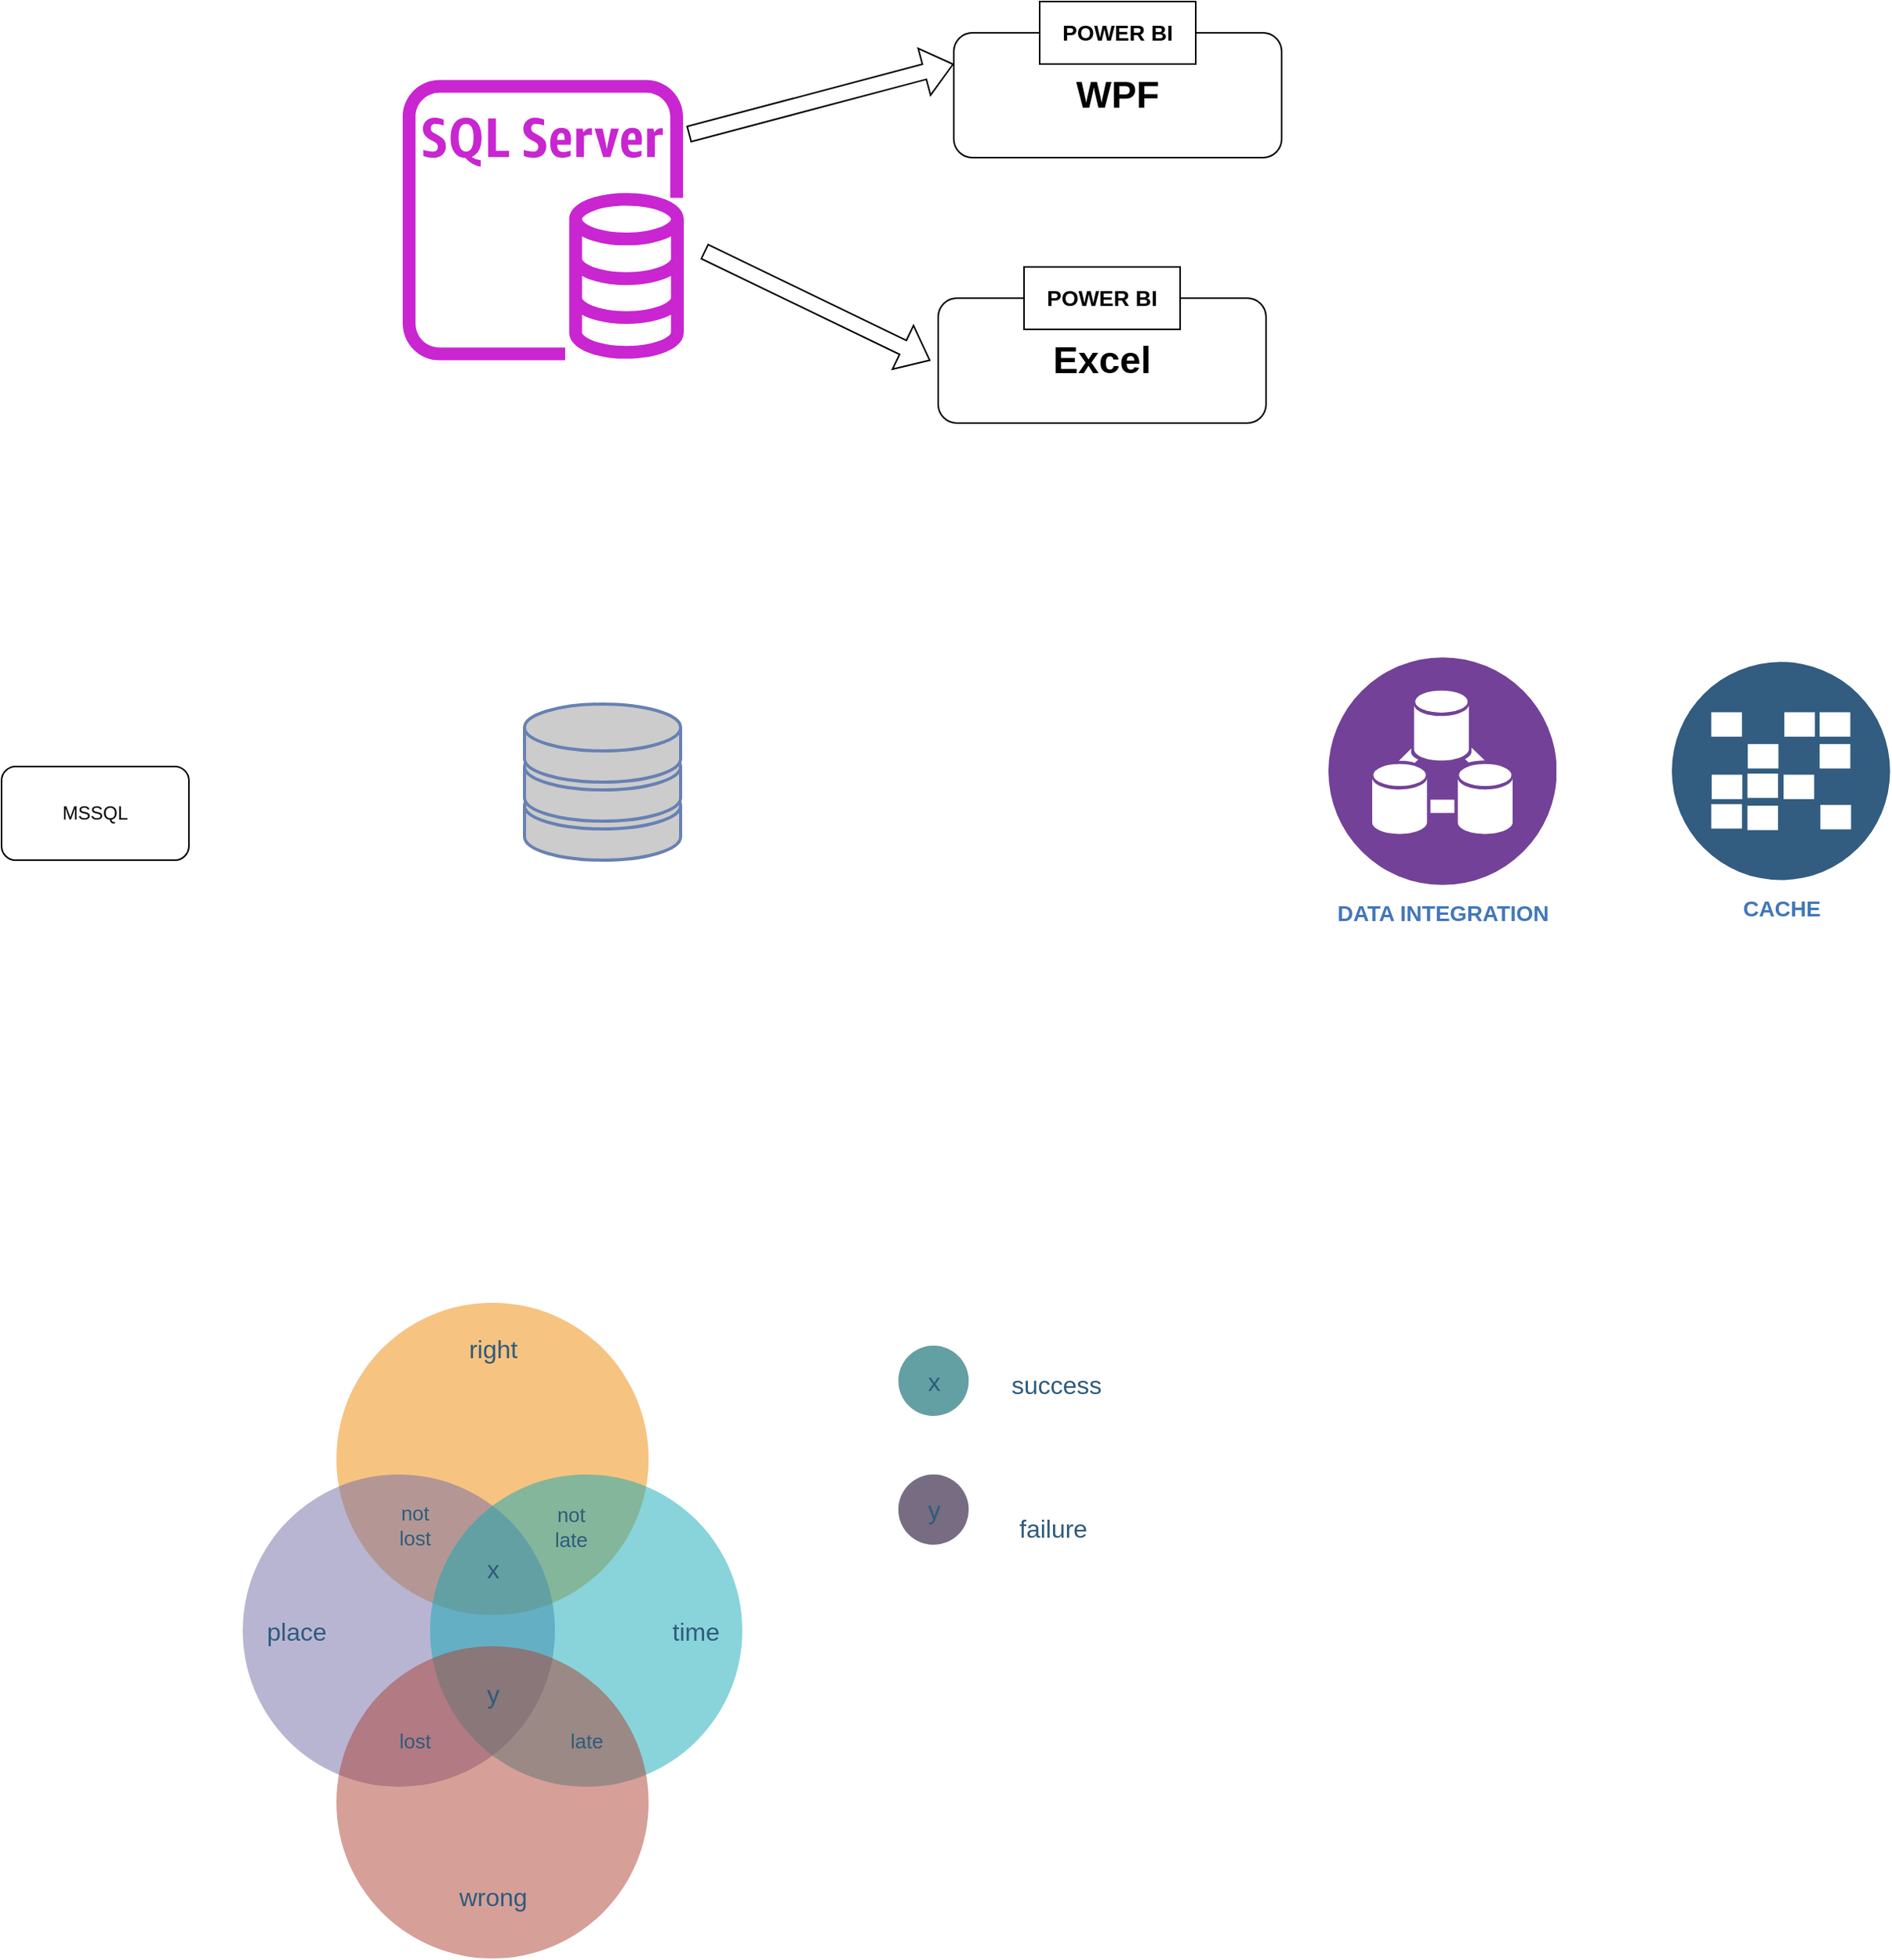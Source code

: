 <mxfile version="22.1.2" type="device">
  <diagram id="3228e29e-7158-1315-38df-8450db1d8a1d" name="Page-1">
    <mxGraphModel dx="2440" dy="1832" grid="1" gridSize="10" guides="1" tooltips="1" connect="1" arrows="1" fold="1" page="1" pageScale="1" pageWidth="1169" pageHeight="827" background="none" math="0" shadow="0">
      <root>
        <mxCell id="0" />
        <mxCell id="1" parent="0" />
        <mxCell id="21635" value="&lt;div style=&quot;text-align: center ; font-size: 16px&quot;&gt;&lt;br&gt;&lt;/div&gt;" style="ellipse;whiteSpace=wrap;html=1;aspect=fixed;rounded=1;shadow=0;glass=0;labelBackgroundColor=none;strokeColor=none;strokeWidth=1;fillColor=#F08705;gradientColor=none;fontFamily=Helvetica;fontSize=16;fontColor=#2F5B7C;align=center;opacity=50;verticalAlign=top;spacing=15;" parent="1" vertex="1">
          <mxGeometry x="724.5" y="231" width="45" height="45" as="geometry" />
        </mxCell>
        <mxCell id="21636" value="" style="ellipse;whiteSpace=wrap;html=1;aspect=fixed;rounded=1;shadow=0;glass=0;labelBackgroundColor=none;strokeColor=none;strokeWidth=1;fillColor=#736CA8;gradientColor=none;fontFamily=Helvetica;fontSize=16;fontColor=#2F5B7C;align=left;opacity=50;spacing=15;" parent="1" vertex="1">
          <mxGeometry x="724.5" y="231" width="45" height="45" as="geometry" />
        </mxCell>
        <mxCell id="21637" value="&lt;div style=&quot;text-align: center; font-size: 16px;&quot;&gt;&lt;span style=&quot;font-size: 16px;&quot;&gt;right&lt;/span&gt;&lt;/div&gt;" style="ellipse;whiteSpace=wrap;html=1;aspect=fixed;rounded=1;shadow=0;glass=0;labelBackgroundColor=none;strokeColor=none;strokeWidth=1;fillColor=#F08705;gradientColor=none;fontFamily=Helvetica;fontSize=16;fontColor=#2F5B7C;align=center;opacity=50;verticalAlign=top;spacing=15;" parent="1" vertex="1">
          <mxGeometry x="364.5" y="203.5" width="200" height="200" as="geometry" />
        </mxCell>
        <mxCell id="21638" value="place" style="ellipse;whiteSpace=wrap;html=1;aspect=fixed;rounded=1;shadow=0;glass=0;labelBackgroundColor=none;strokeColor=none;strokeWidth=1;fillColor=#736CA8;gradientColor=none;fontFamily=Helvetica;fontSize=16;fontColor=#2F5B7C;align=left;opacity=50;spacing=15;" parent="1" vertex="1">
          <mxGeometry x="304.5" y="313.5" width="200" height="200" as="geometry" />
        </mxCell>
        <mxCell id="21639" value="time" style="ellipse;whiteSpace=wrap;html=1;aspect=fixed;rounded=1;shadow=0;glass=0;labelBackgroundColor=none;strokeColor=none;strokeWidth=1;fillColor=#12AAB5;gradientColor=none;fontFamily=Helvetica;fontSize=16;fontColor=#2F5B7C;align=right;opacity=50;spacing=15;" parent="1" vertex="1">
          <mxGeometry x="424.5" y="313.5" width="200" height="200" as="geometry" />
        </mxCell>
        <mxCell id="21640" value="&lt;div style=&quot;text-align: center; font-size: 16px;&quot;&gt;&lt;span style=&quot;font-size: 16px;&quot;&gt;wrong&lt;/span&gt;&lt;/div&gt;" style="ellipse;whiteSpace=wrap;html=1;aspect=fixed;rounded=1;shadow=0;glass=0;labelBackgroundColor=none;strokeColor=none;strokeWidth=1;fillColor=#AE4132;gradientColor=none;fontFamily=Helvetica;fontSize=16;fontColor=#2F5B7C;align=center;opacity=50;verticalAlign=bottom;spacingBottom=15;spacing=15;" parent="1" vertex="1">
          <mxGeometry x="364.5" y="423.5" width="200" height="200" as="geometry" />
        </mxCell>
        <mxCell id="21641" value="y" style="text;html=1;strokeColor=none;fillColor=none;align=center;verticalAlign=middle;whiteSpace=wrap;rounded=0;shadow=0;glass=0;labelBackgroundColor=none;fontFamily=Helvetica;fontSize=16;fontColor=#2F5B7C;" parent="1" vertex="1">
          <mxGeometry x="444.5" y="443.5" width="40" height="20" as="geometry" />
        </mxCell>
        <mxCell id="21642" value="x" style="text;html=1;strokeColor=none;fillColor=none;align=center;verticalAlign=middle;whiteSpace=wrap;rounded=0;shadow=0;glass=0;labelBackgroundColor=none;fontFamily=Helvetica;fontSize=16;fontColor=#2F5B7C;" parent="1" vertex="1">
          <mxGeometry x="444.5" y="363.5" width="40" height="20" as="geometry" />
        </mxCell>
        <mxCell id="21643" value="x" style="ellipse;whiteSpace=wrap;html=1;aspect=fixed;rounded=1;shadow=0;glass=0;labelBackgroundColor=none;strokeColor=none;strokeWidth=1;fillColor=#12AAB5;gradientColor=none;fontFamily=Helvetica;fontSize=16;fontColor=#2F5B7C;align=center;opacity=50;spacing=15;" parent="1" vertex="1">
          <mxGeometry x="724.5" y="231" width="45" height="45" as="geometry" />
        </mxCell>
        <mxCell id="21644" value="success" style="text;html=1;resizable=0;points=[];autosize=1;align=left;verticalAlign=top;spacingTop=-4;fontSize=16;fontFamily=Helvetica;fontColor=#2F5B7C;" parent="1" vertex="1">
          <mxGeometry x="794.5" y="243.5" width="70" height="20" as="geometry" />
        </mxCell>
        <mxCell id="21645" value="" style="ellipse;whiteSpace=wrap;html=1;aspect=fixed;rounded=1;shadow=0;glass=0;labelBackgroundColor=none;strokeColor=none;strokeWidth=1;fillColor=#12AAB5;gradientColor=none;fontFamily=Helvetica;fontSize=16;fontColor=#2F5B7C;align=center;opacity=50;spacing=15;" parent="1" vertex="1">
          <mxGeometry x="724.5" y="313.5" width="45" height="45" as="geometry" />
        </mxCell>
        <mxCell id="21646" value="" style="ellipse;whiteSpace=wrap;html=1;aspect=fixed;rounded=1;shadow=0;glass=0;labelBackgroundColor=none;strokeColor=none;strokeWidth=1;fillColor=#AE4132;gradientColor=none;fontFamily=Helvetica;fontSize=16;fontColor=#2F5B7C;align=center;opacity=50;spacing=15;" parent="1" vertex="1">
          <mxGeometry x="724.5" y="313.5" width="45" height="45" as="geometry" />
        </mxCell>
        <mxCell id="21647" value="y" style="ellipse;whiteSpace=wrap;html=1;aspect=fixed;rounded=1;shadow=0;glass=0;labelBackgroundColor=none;strokeColor=none;strokeWidth=1;fillColor=#56517E;gradientColor=none;fontFamily=Helvetica;fontSize=16;fontColor=#2F5B7C;align=center;opacity=50;spacing=15;" parent="1" vertex="1">
          <mxGeometry x="724.5" y="313.5" width="45" height="45" as="geometry" />
        </mxCell>
        <mxCell id="21648" value="failure" style="text;html=1;resizable=0;points=[];autosize=1;align=left;verticalAlign=top;spacingTop=-4;fontSize=16;fontFamily=Helvetica;fontColor=#2F5B7C;" parent="1" vertex="1">
          <mxGeometry x="799.5" y="336" width="60" height="20" as="geometry" />
        </mxCell>
        <mxCell id="21649" value="not late" style="text;html=1;strokeColor=none;fillColor=none;align=center;verticalAlign=middle;whiteSpace=wrap;rounded=0;shadow=0;glass=0;labelBackgroundColor=none;fontFamily=Helvetica;fontSize=13;fontColor=#2F5B7C;" parent="1" vertex="1">
          <mxGeometry x="494.5" y="336.5" width="40" height="20" as="geometry" />
        </mxCell>
        <mxCell id="21650" value="late" style="text;html=1;strokeColor=none;fillColor=none;align=center;verticalAlign=middle;whiteSpace=wrap;rounded=0;shadow=0;glass=0;labelBackgroundColor=none;fontFamily=Helvetica;fontSize=13;fontColor=#2F5B7C;" parent="1" vertex="1">
          <mxGeometry x="504.5" y="473.5" width="40" height="20" as="geometry" />
        </mxCell>
        <mxCell id="21651" value="lost" style="text;html=1;strokeColor=none;fillColor=none;align=center;verticalAlign=middle;whiteSpace=wrap;rounded=0;shadow=0;glass=0;labelBackgroundColor=none;fontFamily=Helvetica;fontSize=13;fontColor=#2F5B7C;" parent="1" vertex="1">
          <mxGeometry x="394.5" y="473.5" width="40" height="20" as="geometry" />
        </mxCell>
        <mxCell id="21652" value="not lost" style="text;html=1;strokeColor=none;fillColor=none;align=center;verticalAlign=middle;whiteSpace=wrap;rounded=0;shadow=0;glass=0;labelBackgroundColor=none;fontFamily=Helvetica;fontSize=13;fontColor=#2F5B7C;" parent="1" vertex="1">
          <mxGeometry x="394.5" y="336" width="40" height="20" as="geometry" />
        </mxCell>
        <mxCell id="xzxPgVEJgogzn3aEQKpY-21652" value="MSSQL" style="rounded=1;whiteSpace=wrap;html=1;" vertex="1" parent="1">
          <mxGeometry x="150" y="-140" width="120" height="60" as="geometry" />
        </mxCell>
        <mxCell id="xzxPgVEJgogzn3aEQKpY-21653" value="&lt;font style=&quot;font-size: 14px;&quot;&gt;&lt;b&gt;DATA INTEGRATION&lt;/b&gt;&lt;/font&gt;" style="image;aspect=fixed;perimeter=ellipsePerimeter;html=1;align=center;shadow=0;dashed=0;fontColor=#4277BB;labelBackgroundColor=default;fontSize=12;spacingTop=3;image=img/lib/ibm/analytics/data_integration.svg;" vertex="1" parent="1">
          <mxGeometry x="1000" y="-210" width="146" height="146" as="geometry" />
        </mxCell>
        <mxCell id="xzxPgVEJgogzn3aEQKpY-21654" value="&lt;font style=&quot;font-size: 14px;&quot;&gt;&lt;b&gt;CACHE&lt;/b&gt;&lt;/font&gt;" style="image;aspect=fixed;perimeter=ellipsePerimeter;html=1;align=center;shadow=0;dashed=0;fontColor=#4277BB;labelBackgroundColor=default;fontSize=12;spacingTop=3;image=img/lib/ibm/data/caches.svg;" vertex="1" parent="1">
          <mxGeometry x="1220" y="-207" width="140" height="140" as="geometry" />
        </mxCell>
        <mxCell id="xzxPgVEJgogzn3aEQKpY-21656" value="" style="fontColor=#0066CC;verticalAlign=top;verticalLabelPosition=bottom;labelPosition=center;align=center;html=1;outlineConnect=0;fillColor=#CCCCCC;strokeColor=#6881B3;gradientColor=none;gradientDirection=north;strokeWidth=2;shape=mxgraph.networks.storage;" vertex="1" parent="1">
          <mxGeometry x="485" y="-180" width="100" height="100" as="geometry" />
        </mxCell>
        <mxCell id="xzxPgVEJgogzn3aEQKpY-21658" value="" style="sketch=0;outlineConnect=0;fontColor=#232F3E;gradientColor=none;fillColor=#C925D1;strokeColor=none;dashed=0;verticalLabelPosition=bottom;verticalAlign=top;align=center;html=1;fontSize=12;fontStyle=0;aspect=fixed;pointerEvents=1;shape=mxgraph.aws4.rds_sql_server_instance;" vertex="1" parent="1">
          <mxGeometry x="407" y="-580" width="180" height="180" as="geometry" />
        </mxCell>
        <mxCell id="xzxPgVEJgogzn3aEQKpY-21659" value="" style="shape=flexArrow;endArrow=classic;html=1;rounded=0;entryX=0;entryY=0.25;entryDx=0;entryDy=0;" edge="1" parent="1" target="xzxPgVEJgogzn3aEQKpY-21661">
          <mxGeometry width="50" height="50" relative="1" as="geometry">
            <mxPoint x="590" y="-545" as="sourcePoint" />
            <mxPoint x="750" y="-580" as="targetPoint" />
          </mxGeometry>
        </mxCell>
        <mxCell id="xzxPgVEJgogzn3aEQKpY-21661" value="&lt;font style=&quot;font-size: 24px;&quot;&gt;&lt;b style=&quot;&quot;&gt;WPF&lt;/b&gt;&lt;/font&gt;" style="rounded=1;whiteSpace=wrap;html=1;" vertex="1" parent="1">
          <mxGeometry x="760" y="-610" width="210" height="80" as="geometry" />
        </mxCell>
        <mxCell id="xzxPgVEJgogzn3aEQKpY-21663" value="&lt;b&gt;&lt;font style=&quot;font-size: 14px;&quot;&gt;POWER BI&lt;/font&gt;&lt;/b&gt;" style="rounded=0;whiteSpace=wrap;html=1;" vertex="1" parent="1">
          <mxGeometry x="815" y="-630" width="100" height="40" as="geometry" />
        </mxCell>
        <mxCell id="xzxPgVEJgogzn3aEQKpY-21664" value="&lt;font style=&quot;font-size: 24px;&quot;&gt;&lt;b style=&quot;&quot;&gt;Excel&lt;/b&gt;&lt;/font&gt;" style="rounded=1;whiteSpace=wrap;html=1;" vertex="1" parent="1">
          <mxGeometry x="750" y="-440" width="210" height="80" as="geometry" />
        </mxCell>
        <mxCell id="xzxPgVEJgogzn3aEQKpY-21665" value="&lt;b&gt;&lt;font style=&quot;font-size: 14px;&quot;&gt;POWER BI&lt;/font&gt;&lt;/b&gt;" style="rounded=0;whiteSpace=wrap;html=1;" vertex="1" parent="1">
          <mxGeometry x="805" y="-460" width="100" height="40" as="geometry" />
        </mxCell>
        <mxCell id="xzxPgVEJgogzn3aEQKpY-21666" value="" style="shape=flexArrow;endArrow=classic;html=1;rounded=0;" edge="1" parent="1">
          <mxGeometry width="50" height="50" relative="1" as="geometry">
            <mxPoint x="600" y="-470" as="sourcePoint" />
            <mxPoint x="745" y="-400" as="targetPoint" />
          </mxGeometry>
        </mxCell>
      </root>
    </mxGraphModel>
  </diagram>
</mxfile>
